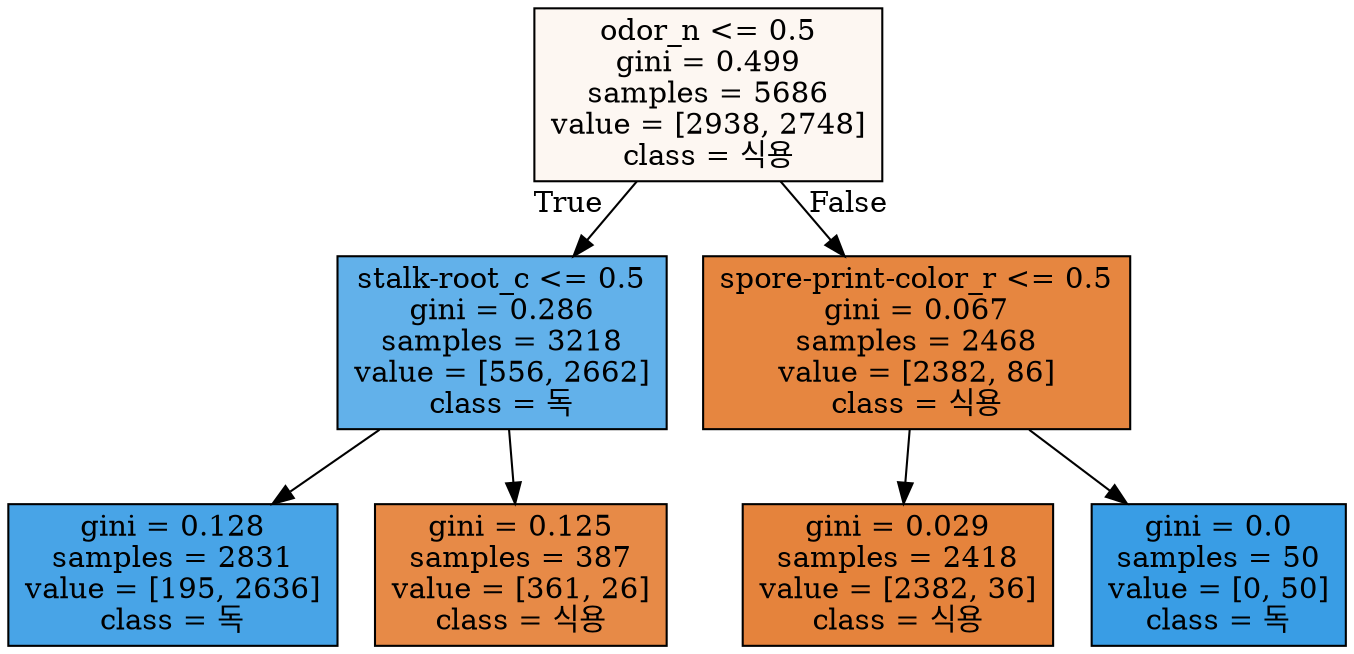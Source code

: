 digraph Tree {
node [shape=box, style="filled", color="black"] ;
0 [label="odor_n <= 0.5\ngini = 0.499\nsamples = 5686\nvalue = [2938, 2748]\nclass = 식용", fillcolor="#fdf7f2"] ;
1 [label="stalk-root_c <= 0.5\ngini = 0.286\nsamples = 3218\nvalue = [556, 2662]\nclass = 독", fillcolor="#62b1ea"] ;
0 -> 1 [labeldistance=2.5, labelangle=45, headlabel="True"] ;
2 [label="gini = 0.128\nsamples = 2831\nvalue = [195, 2636]\nclass = 독", fillcolor="#48a4e7"] ;
1 -> 2 ;
3 [label="gini = 0.125\nsamples = 387\nvalue = [361, 26]\nclass = 식용", fillcolor="#e78a47"] ;
1 -> 3 ;
4 [label="spore-print-color_r <= 0.5\ngini = 0.067\nsamples = 2468\nvalue = [2382, 86]\nclass = 식용", fillcolor="#e68640"] ;
0 -> 4 [labeldistance=2.5, labelangle=-45, headlabel="False"] ;
5 [label="gini = 0.029\nsamples = 2418\nvalue = [2382, 36]\nclass = 식용", fillcolor="#e5833c"] ;
4 -> 5 ;
6 [label="gini = 0.0\nsamples = 50\nvalue = [0, 50]\nclass = 독", fillcolor="#399de5"] ;
4 -> 6 ;
}